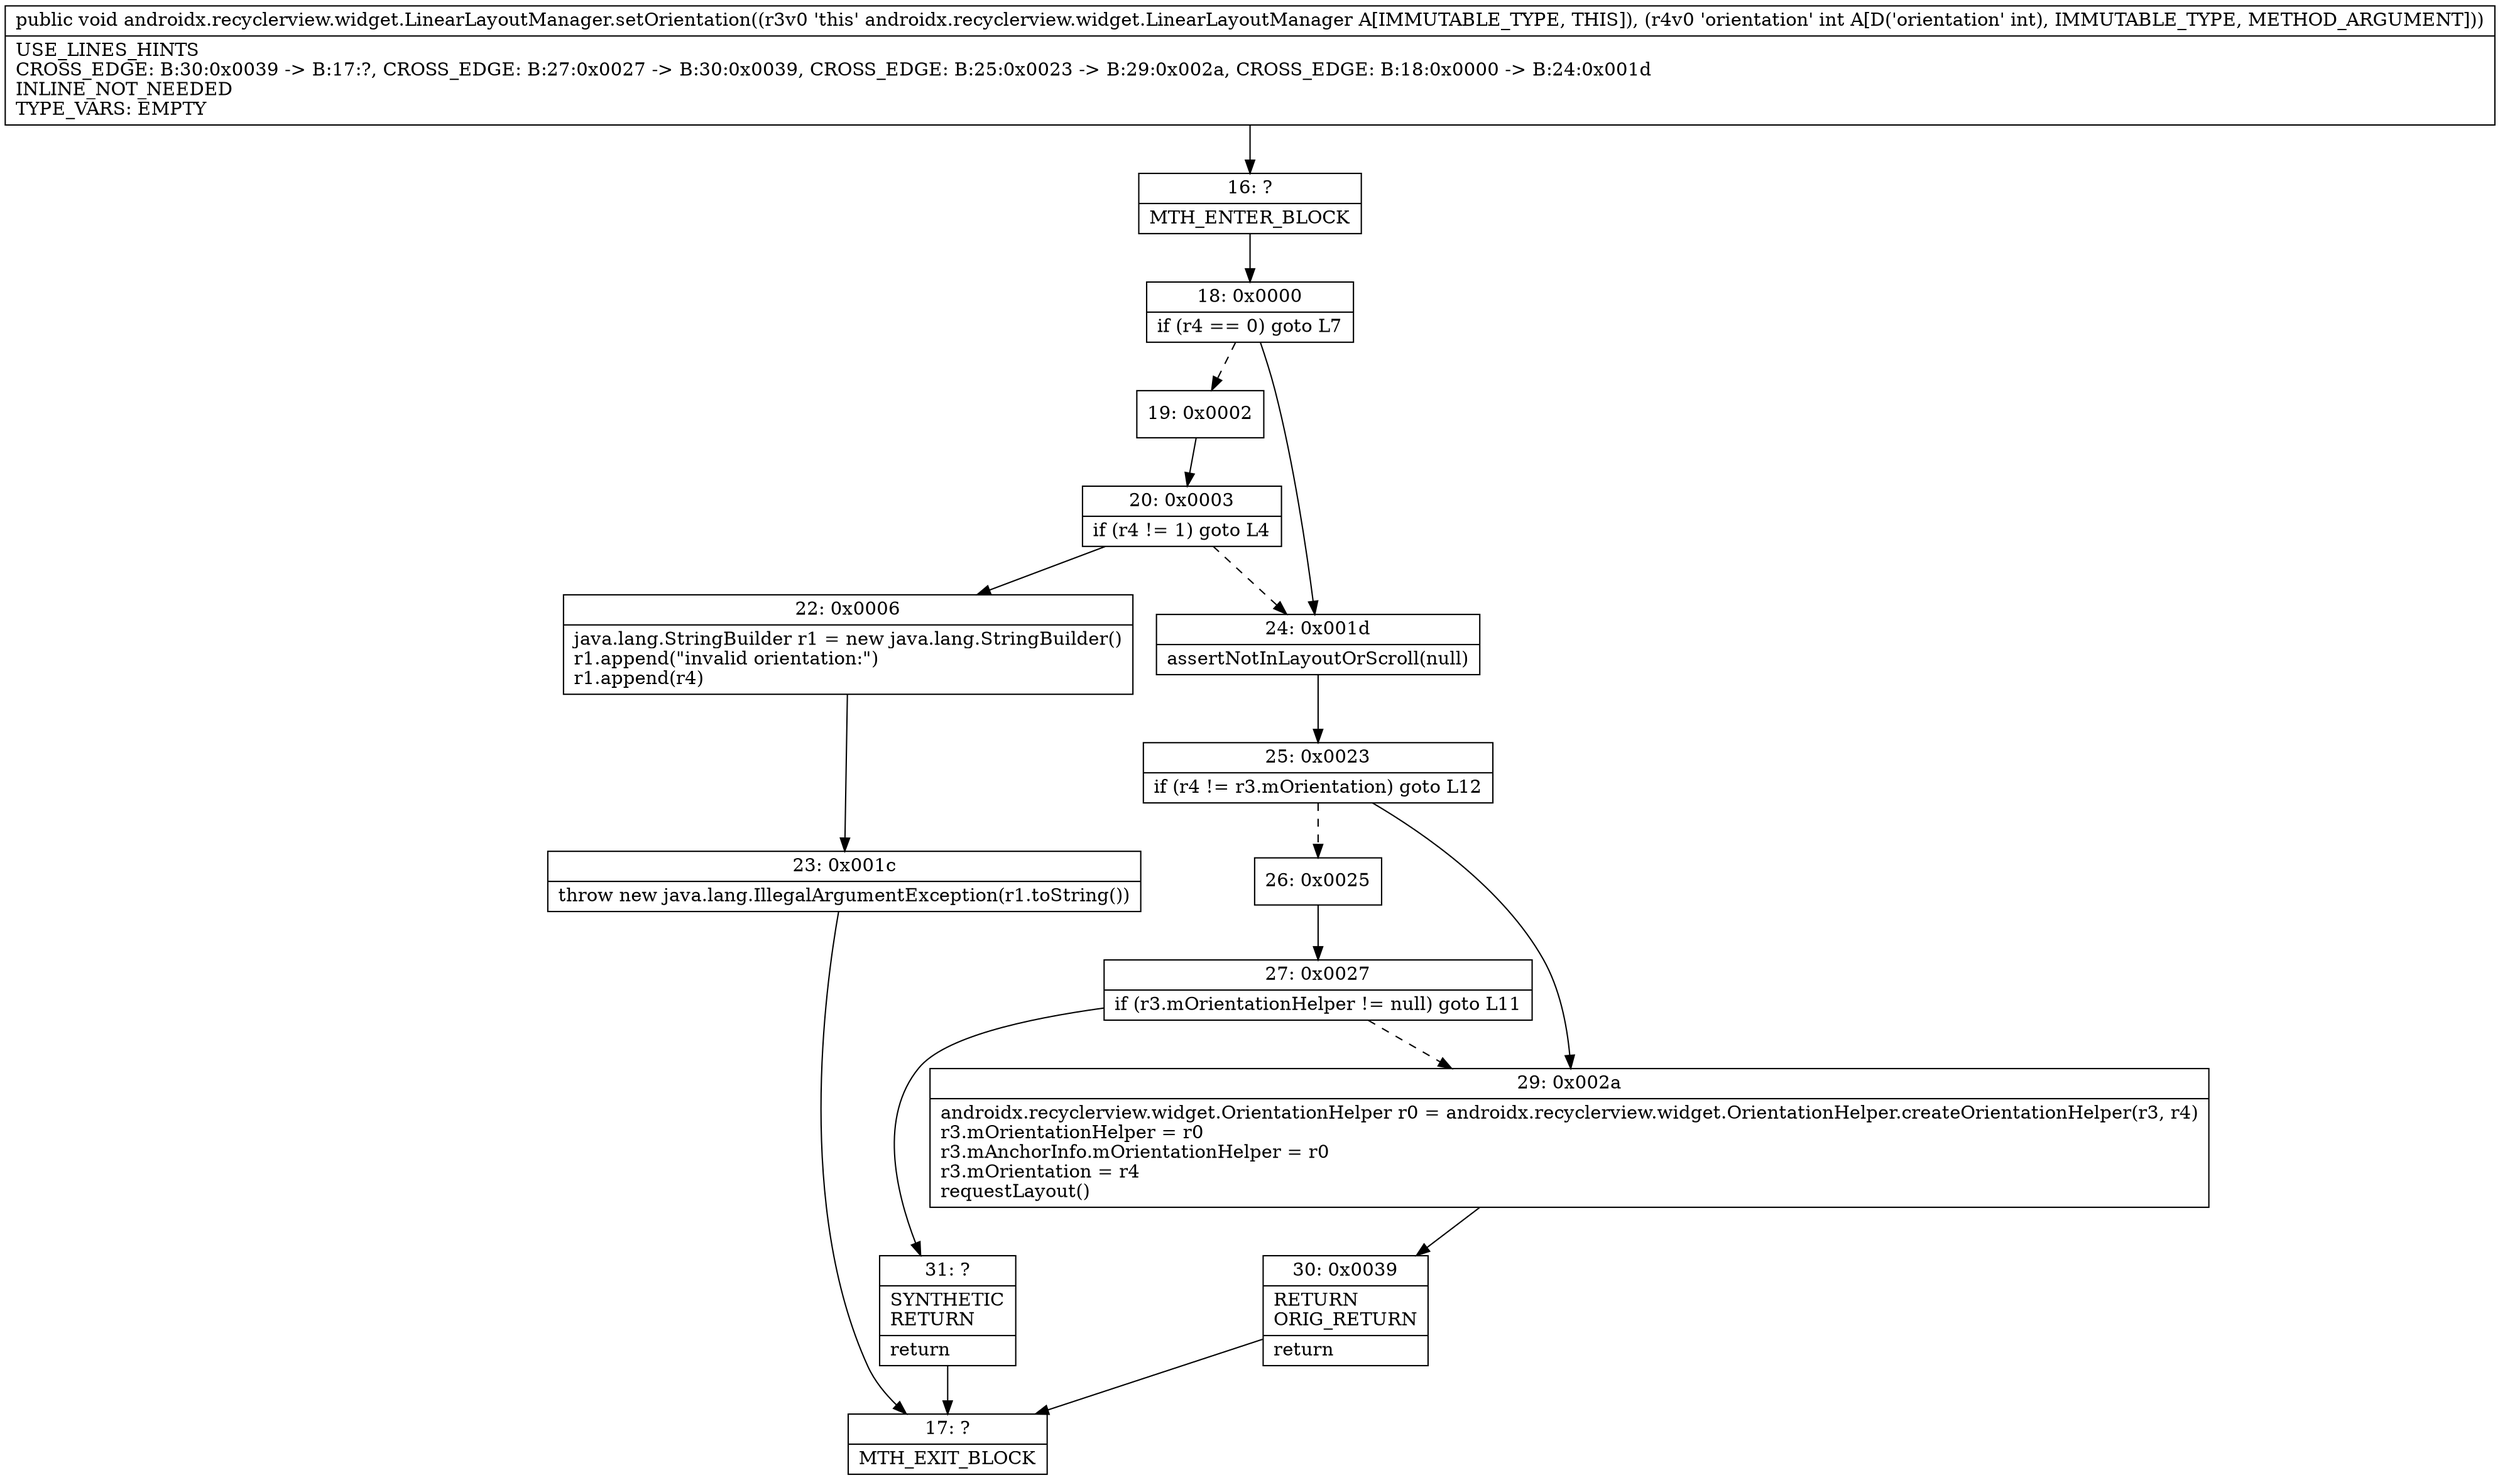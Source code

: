 digraph "CFG forandroidx.recyclerview.widget.LinearLayoutManager.setOrientation(I)V" {
Node_16 [shape=record,label="{16\:\ ?|MTH_ENTER_BLOCK\l}"];
Node_18 [shape=record,label="{18\:\ 0x0000|if (r4 == 0) goto L7\l}"];
Node_19 [shape=record,label="{19\:\ 0x0002}"];
Node_20 [shape=record,label="{20\:\ 0x0003|if (r4 != 1) goto L4\l}"];
Node_22 [shape=record,label="{22\:\ 0x0006|java.lang.StringBuilder r1 = new java.lang.StringBuilder()\lr1.append(\"invalid orientation:\")\lr1.append(r4)\l}"];
Node_23 [shape=record,label="{23\:\ 0x001c|throw new java.lang.IllegalArgumentException(r1.toString())\l}"];
Node_17 [shape=record,label="{17\:\ ?|MTH_EXIT_BLOCK\l}"];
Node_24 [shape=record,label="{24\:\ 0x001d|assertNotInLayoutOrScroll(null)\l}"];
Node_25 [shape=record,label="{25\:\ 0x0023|if (r4 != r3.mOrientation) goto L12\l}"];
Node_26 [shape=record,label="{26\:\ 0x0025}"];
Node_27 [shape=record,label="{27\:\ 0x0027|if (r3.mOrientationHelper != null) goto L11\l}"];
Node_31 [shape=record,label="{31\:\ ?|SYNTHETIC\lRETURN\l|return\l}"];
Node_29 [shape=record,label="{29\:\ 0x002a|androidx.recyclerview.widget.OrientationHelper r0 = androidx.recyclerview.widget.OrientationHelper.createOrientationHelper(r3, r4)\lr3.mOrientationHelper = r0\lr3.mAnchorInfo.mOrientationHelper = r0\lr3.mOrientation = r4\lrequestLayout()\l}"];
Node_30 [shape=record,label="{30\:\ 0x0039|RETURN\lORIG_RETURN\l|return\l}"];
MethodNode[shape=record,label="{public void androidx.recyclerview.widget.LinearLayoutManager.setOrientation((r3v0 'this' androidx.recyclerview.widget.LinearLayoutManager A[IMMUTABLE_TYPE, THIS]), (r4v0 'orientation' int A[D('orientation' int), IMMUTABLE_TYPE, METHOD_ARGUMENT]))  | USE_LINES_HINTS\lCROSS_EDGE: B:30:0x0039 \-\> B:17:?, CROSS_EDGE: B:27:0x0027 \-\> B:30:0x0039, CROSS_EDGE: B:25:0x0023 \-\> B:29:0x002a, CROSS_EDGE: B:18:0x0000 \-\> B:24:0x001d\lINLINE_NOT_NEEDED\lTYPE_VARS: EMPTY\l}"];
MethodNode -> Node_16;Node_16 -> Node_18;
Node_18 -> Node_19[style=dashed];
Node_18 -> Node_24;
Node_19 -> Node_20;
Node_20 -> Node_22;
Node_20 -> Node_24[style=dashed];
Node_22 -> Node_23;
Node_23 -> Node_17;
Node_24 -> Node_25;
Node_25 -> Node_26[style=dashed];
Node_25 -> Node_29;
Node_26 -> Node_27;
Node_27 -> Node_29[style=dashed];
Node_27 -> Node_31;
Node_31 -> Node_17;
Node_29 -> Node_30;
Node_30 -> Node_17;
}

